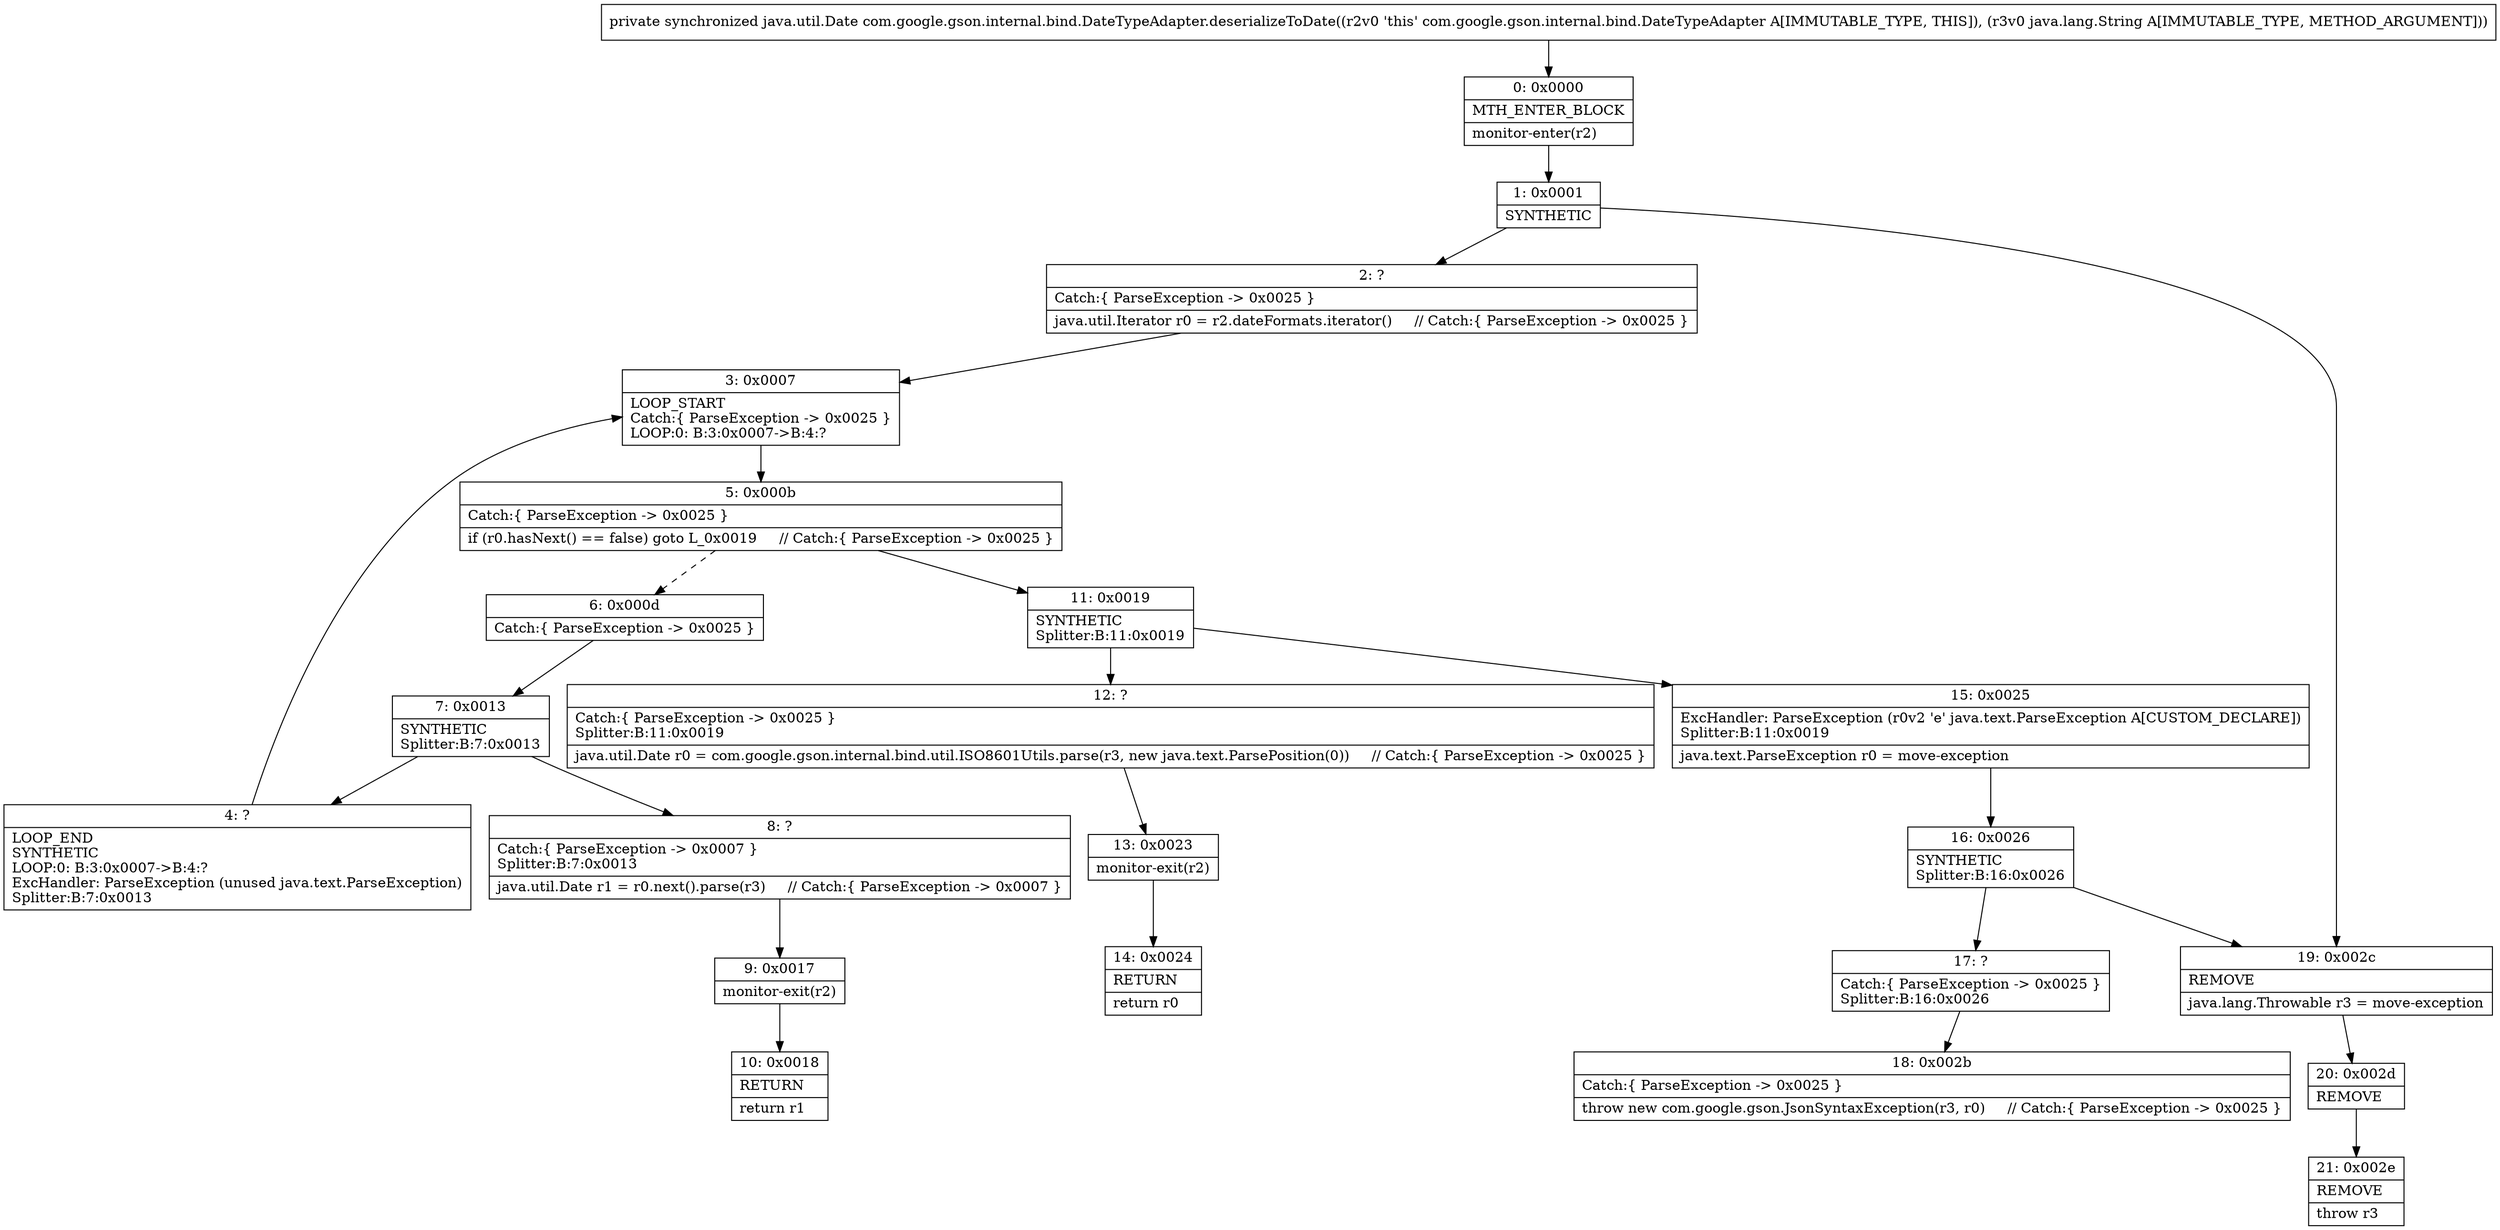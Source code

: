 digraph "CFG forcom.google.gson.internal.bind.DateTypeAdapter.deserializeToDate(Ljava\/lang\/String;)Ljava\/util\/Date;" {
Node_0 [shape=record,label="{0\:\ 0x0000|MTH_ENTER_BLOCK\l|monitor\-enter(r2)\l}"];
Node_1 [shape=record,label="{1\:\ 0x0001|SYNTHETIC\l}"];
Node_2 [shape=record,label="{2\:\ ?|Catch:\{ ParseException \-\> 0x0025 \}\l|java.util.Iterator r0 = r2.dateFormats.iterator()     \/\/ Catch:\{ ParseException \-\> 0x0025 \}\l}"];
Node_3 [shape=record,label="{3\:\ 0x0007|LOOP_START\lCatch:\{ ParseException \-\> 0x0025 \}\lLOOP:0: B:3:0x0007\-\>B:4:?\l}"];
Node_4 [shape=record,label="{4\:\ ?|LOOP_END\lSYNTHETIC\lLOOP:0: B:3:0x0007\-\>B:4:?\lExcHandler: ParseException (unused java.text.ParseException)\lSplitter:B:7:0x0013\l}"];
Node_5 [shape=record,label="{5\:\ 0x000b|Catch:\{ ParseException \-\> 0x0025 \}\l|if (r0.hasNext() == false) goto L_0x0019     \/\/ Catch:\{ ParseException \-\> 0x0025 \}\l}"];
Node_6 [shape=record,label="{6\:\ 0x000d|Catch:\{ ParseException \-\> 0x0025 \}\l}"];
Node_7 [shape=record,label="{7\:\ 0x0013|SYNTHETIC\lSplitter:B:7:0x0013\l}"];
Node_8 [shape=record,label="{8\:\ ?|Catch:\{ ParseException \-\> 0x0007 \}\lSplitter:B:7:0x0013\l|java.util.Date r1 = r0.next().parse(r3)     \/\/ Catch:\{ ParseException \-\> 0x0007 \}\l}"];
Node_9 [shape=record,label="{9\:\ 0x0017|monitor\-exit(r2)\l}"];
Node_10 [shape=record,label="{10\:\ 0x0018|RETURN\l|return r1\l}"];
Node_11 [shape=record,label="{11\:\ 0x0019|SYNTHETIC\lSplitter:B:11:0x0019\l}"];
Node_12 [shape=record,label="{12\:\ ?|Catch:\{ ParseException \-\> 0x0025 \}\lSplitter:B:11:0x0019\l|java.util.Date r0 = com.google.gson.internal.bind.util.ISO8601Utils.parse(r3, new java.text.ParsePosition(0))     \/\/ Catch:\{ ParseException \-\> 0x0025 \}\l}"];
Node_13 [shape=record,label="{13\:\ 0x0023|monitor\-exit(r2)\l}"];
Node_14 [shape=record,label="{14\:\ 0x0024|RETURN\l|return r0\l}"];
Node_15 [shape=record,label="{15\:\ 0x0025|ExcHandler: ParseException (r0v2 'e' java.text.ParseException A[CUSTOM_DECLARE])\lSplitter:B:11:0x0019\l|java.text.ParseException r0 = move\-exception\l}"];
Node_16 [shape=record,label="{16\:\ 0x0026|SYNTHETIC\lSplitter:B:16:0x0026\l}"];
Node_17 [shape=record,label="{17\:\ ?|Catch:\{ ParseException \-\> 0x0025 \}\lSplitter:B:16:0x0026\l}"];
Node_18 [shape=record,label="{18\:\ 0x002b|Catch:\{ ParseException \-\> 0x0025 \}\l|throw new com.google.gson.JsonSyntaxException(r3, r0)     \/\/ Catch:\{ ParseException \-\> 0x0025 \}\l}"];
Node_19 [shape=record,label="{19\:\ 0x002c|REMOVE\l|java.lang.Throwable r3 = move\-exception\l}"];
Node_20 [shape=record,label="{20\:\ 0x002d|REMOVE\l}"];
Node_21 [shape=record,label="{21\:\ 0x002e|REMOVE\l|throw r3\l}"];
MethodNode[shape=record,label="{private synchronized java.util.Date com.google.gson.internal.bind.DateTypeAdapter.deserializeToDate((r2v0 'this' com.google.gson.internal.bind.DateTypeAdapter A[IMMUTABLE_TYPE, THIS]), (r3v0 java.lang.String A[IMMUTABLE_TYPE, METHOD_ARGUMENT])) }"];
MethodNode -> Node_0;
Node_0 -> Node_1;
Node_1 -> Node_2;
Node_1 -> Node_19;
Node_2 -> Node_3;
Node_3 -> Node_5;
Node_4 -> Node_3;
Node_5 -> Node_6[style=dashed];
Node_5 -> Node_11;
Node_6 -> Node_7;
Node_7 -> Node_8;
Node_7 -> Node_4;
Node_8 -> Node_9;
Node_9 -> Node_10;
Node_11 -> Node_12;
Node_11 -> Node_15;
Node_12 -> Node_13;
Node_13 -> Node_14;
Node_15 -> Node_16;
Node_16 -> Node_17;
Node_16 -> Node_19;
Node_17 -> Node_18;
Node_19 -> Node_20;
Node_20 -> Node_21;
}

